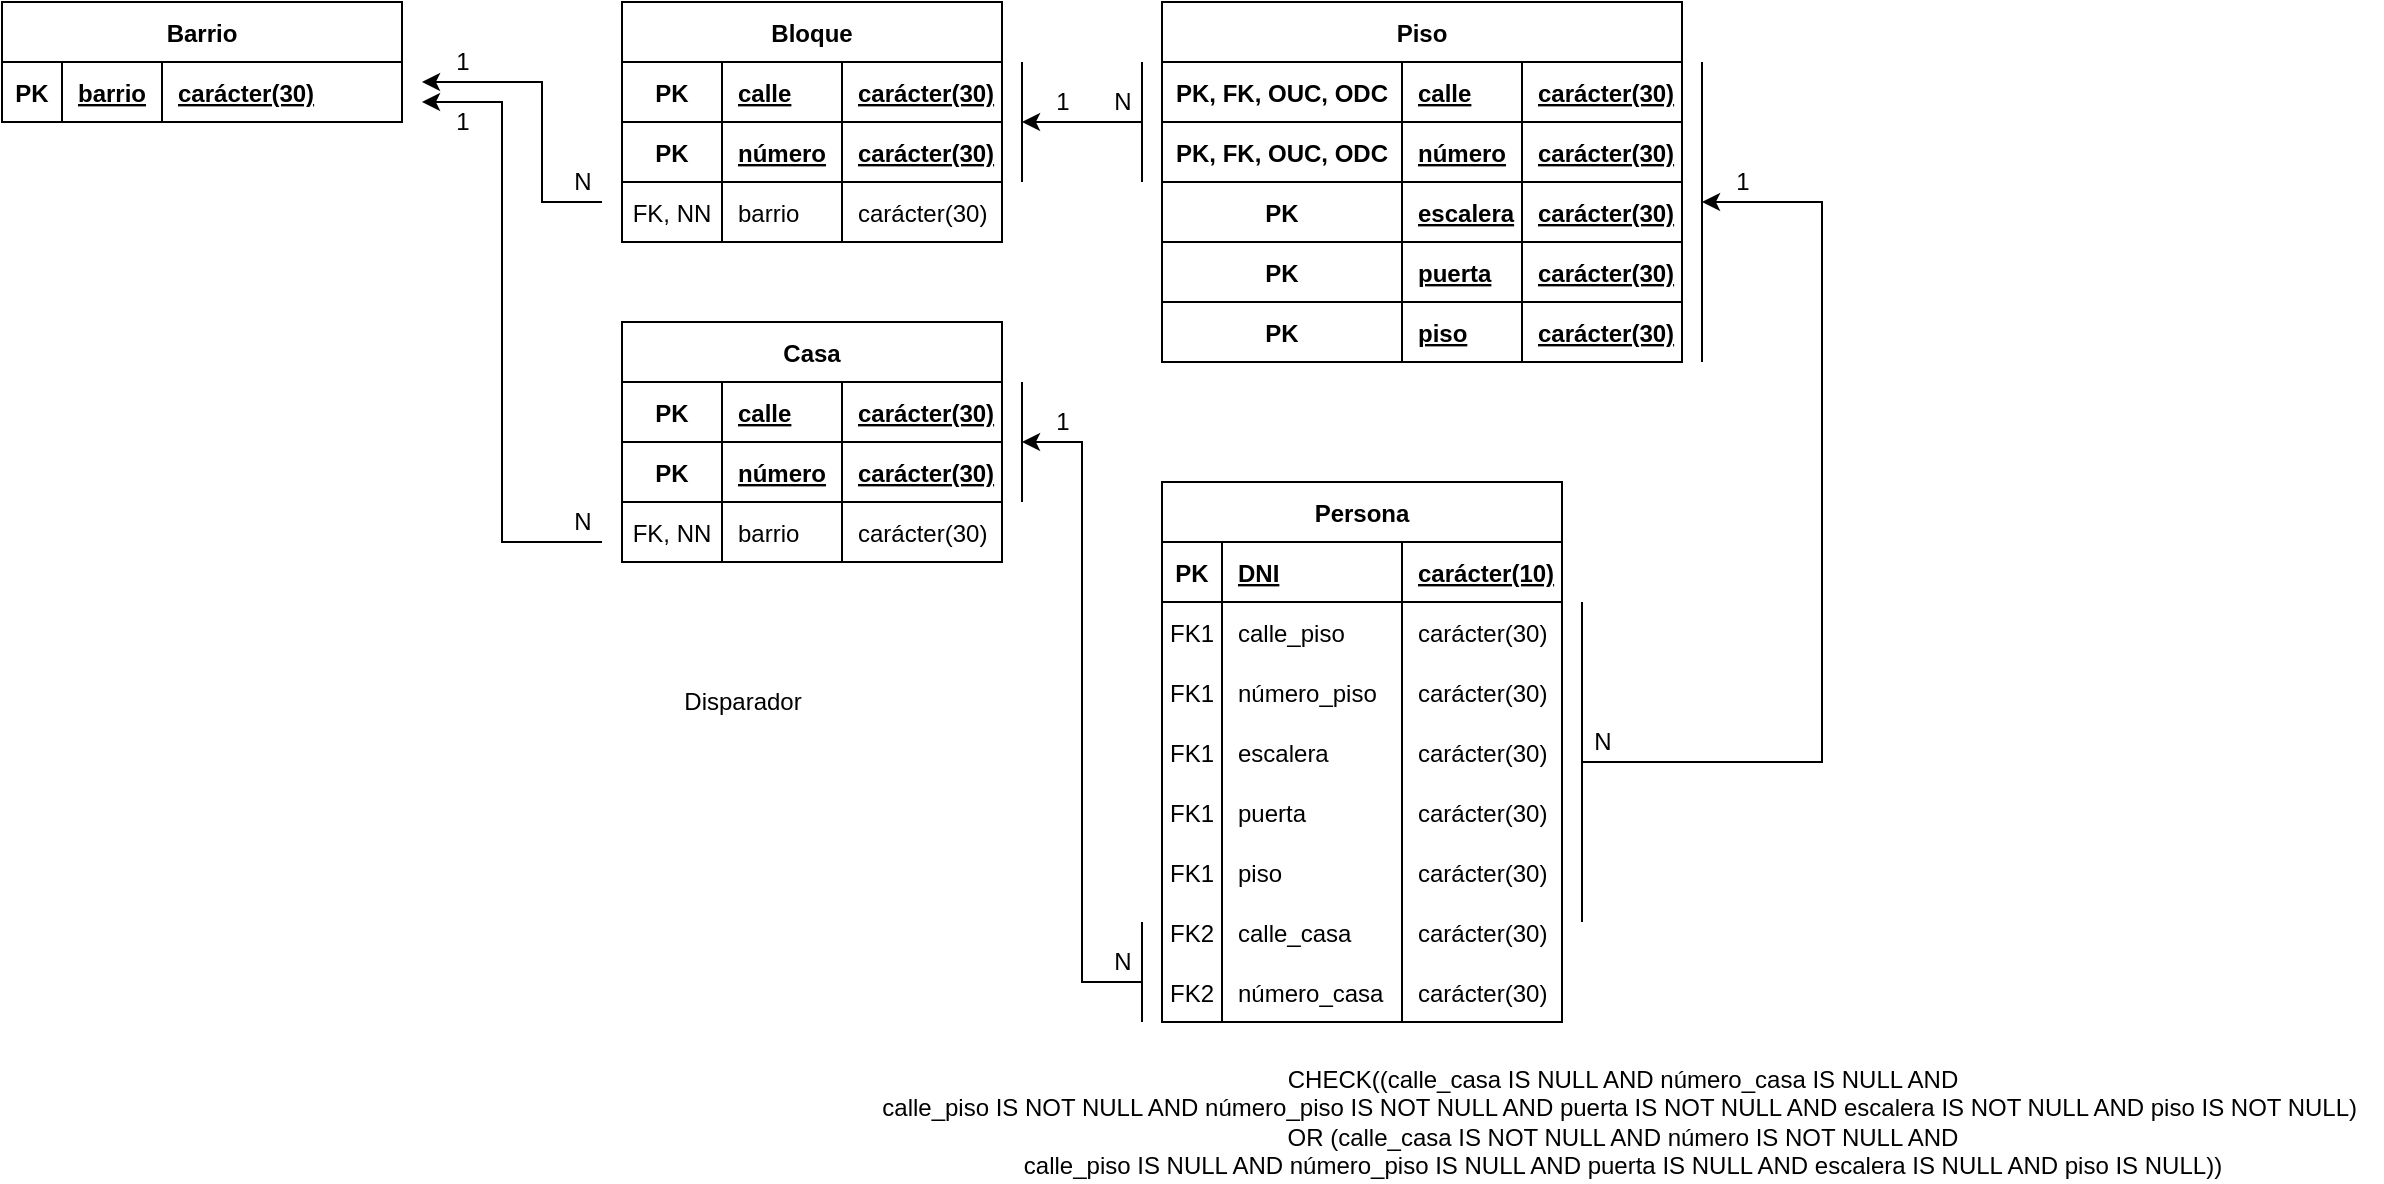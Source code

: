 <mxfile version="15.7.4" type="google"><diagram id="x3BRVm94ArYAd-JnBw7V" name="Page-1"><mxGraphModel dx="1447" dy="803" grid="1" gridSize="10" guides="1" tooltips="1" connect="1" arrows="1" fold="1" page="1" pageScale="1" pageWidth="827" pageHeight="1169" math="0" shadow="0"><root><mxCell id="0"/><mxCell id="1" parent="0"/><mxCell id="xvV8wkiLdAGWlnzA7kbM-1" value="Barrio" style="shape=table;startSize=30;container=1;collapsible=1;childLayout=tableLayout;fixedRows=1;rowLines=0;fontStyle=1;align=center;resizeLast=1;" vertex="1" parent="1"><mxGeometry x="50" y="60" width="200" height="60" as="geometry"/></mxCell><mxCell id="xvV8wkiLdAGWlnzA7kbM-2" value="" style="shape=partialRectangle;collapsible=0;dropTarget=0;pointerEvents=0;fillColor=none;top=0;left=0;bottom=1;right=0;points=[[0,0.5],[1,0.5]];portConstraint=eastwest;" vertex="1" parent="xvV8wkiLdAGWlnzA7kbM-1"><mxGeometry y="30" width="200" height="30" as="geometry"/></mxCell><mxCell id="xvV8wkiLdAGWlnzA7kbM-3" value="PK" style="shape=partialRectangle;connectable=0;fillColor=none;top=0;left=0;bottom=0;right=0;fontStyle=1;overflow=hidden;" vertex="1" parent="xvV8wkiLdAGWlnzA7kbM-2"><mxGeometry width="30" height="30" as="geometry"><mxRectangle width="30" height="30" as="alternateBounds"/></mxGeometry></mxCell><mxCell id="xvV8wkiLdAGWlnzA7kbM-4" value="barrio" style="shape=partialRectangle;connectable=0;fillColor=none;top=0;left=0;bottom=0;right=0;align=left;spacingLeft=6;fontStyle=5;overflow=hidden;" vertex="1" parent="xvV8wkiLdAGWlnzA7kbM-2"><mxGeometry x="30" width="50" height="30" as="geometry"><mxRectangle width="50" height="30" as="alternateBounds"/></mxGeometry></mxCell><mxCell id="xvV8wkiLdAGWlnzA7kbM-14" value="carácter(30)" style="shape=partialRectangle;connectable=0;fillColor=none;top=0;left=0;bottom=0;right=0;align=left;spacingLeft=6;fontStyle=5;overflow=hidden;" vertex="1" parent="xvV8wkiLdAGWlnzA7kbM-2"><mxGeometry x="80" width="120" height="30" as="geometry"><mxRectangle width="120" height="30" as="alternateBounds"/></mxGeometry></mxCell><mxCell id="xvV8wkiLdAGWlnzA7kbM-15" value="Bloque" style="shape=table;startSize=30;container=1;collapsible=1;childLayout=tableLayout;fixedRows=1;rowLines=0;fontStyle=1;align=center;resizeLast=1;" vertex="1" parent="1"><mxGeometry x="360" y="60" width="190" height="120" as="geometry"/></mxCell><mxCell id="xvV8wkiLdAGWlnzA7kbM-16" value="" style="shape=partialRectangle;collapsible=0;dropTarget=0;pointerEvents=0;fillColor=none;top=0;left=0;bottom=1;right=0;points=[[0,0.5],[1,0.5]];portConstraint=eastwest;" vertex="1" parent="xvV8wkiLdAGWlnzA7kbM-15"><mxGeometry y="30" width="190" height="30" as="geometry"/></mxCell><mxCell id="xvV8wkiLdAGWlnzA7kbM-17" value="PK" style="shape=partialRectangle;connectable=0;fillColor=none;top=0;left=0;bottom=0;right=0;fontStyle=1;overflow=hidden;" vertex="1" parent="xvV8wkiLdAGWlnzA7kbM-16"><mxGeometry width="50" height="30" as="geometry"><mxRectangle width="50" height="30" as="alternateBounds"/></mxGeometry></mxCell><mxCell id="xvV8wkiLdAGWlnzA7kbM-18" value="calle" style="shape=partialRectangle;connectable=0;fillColor=none;top=0;left=0;bottom=0;right=0;align=left;spacingLeft=6;fontStyle=5;overflow=hidden;" vertex="1" parent="xvV8wkiLdAGWlnzA7kbM-16"><mxGeometry x="50" width="60" height="30" as="geometry"><mxRectangle width="60" height="30" as="alternateBounds"/></mxGeometry></mxCell><mxCell id="xvV8wkiLdAGWlnzA7kbM-28" value="carácter(30)" style="shape=partialRectangle;connectable=0;fillColor=none;top=0;left=0;bottom=0;right=0;align=left;spacingLeft=6;fontStyle=5;overflow=hidden;" vertex="1" parent="xvV8wkiLdAGWlnzA7kbM-16"><mxGeometry x="110" width="80" height="30" as="geometry"><mxRectangle width="80" height="30" as="alternateBounds"/></mxGeometry></mxCell><mxCell id="xvV8wkiLdAGWlnzA7kbM-32" value="" style="shape=partialRectangle;collapsible=0;dropTarget=0;pointerEvents=0;fillColor=none;top=0;left=0;bottom=1;right=0;points=[[0,0.5],[1,0.5]];portConstraint=eastwest;" vertex="1" parent="xvV8wkiLdAGWlnzA7kbM-15"><mxGeometry y="60" width="190" height="30" as="geometry"/></mxCell><mxCell id="xvV8wkiLdAGWlnzA7kbM-33" value="PK" style="shape=partialRectangle;connectable=0;fillColor=none;top=0;left=0;bottom=0;right=0;fontStyle=1;overflow=hidden;" vertex="1" parent="xvV8wkiLdAGWlnzA7kbM-32"><mxGeometry width="50" height="30" as="geometry"><mxRectangle width="50" height="30" as="alternateBounds"/></mxGeometry></mxCell><mxCell id="xvV8wkiLdAGWlnzA7kbM-34" value="número" style="shape=partialRectangle;connectable=0;fillColor=none;top=0;left=0;bottom=0;right=0;align=left;spacingLeft=6;fontStyle=5;overflow=hidden;" vertex="1" parent="xvV8wkiLdAGWlnzA7kbM-32"><mxGeometry x="50" width="60" height="30" as="geometry"><mxRectangle width="60" height="30" as="alternateBounds"/></mxGeometry></mxCell><mxCell id="xvV8wkiLdAGWlnzA7kbM-35" value="carácter(30)" style="shape=partialRectangle;connectable=0;fillColor=none;top=0;left=0;bottom=0;right=0;align=left;spacingLeft=6;fontStyle=5;overflow=hidden;" vertex="1" parent="xvV8wkiLdAGWlnzA7kbM-32"><mxGeometry x="110" width="80" height="30" as="geometry"><mxRectangle width="80" height="30" as="alternateBounds"/></mxGeometry></mxCell><mxCell id="xvV8wkiLdAGWlnzA7kbM-19" value="" style="shape=partialRectangle;collapsible=0;dropTarget=0;pointerEvents=0;fillColor=none;top=0;left=0;bottom=0;right=0;points=[[0,0.5],[1,0.5]];portConstraint=eastwest;" vertex="1" parent="xvV8wkiLdAGWlnzA7kbM-15"><mxGeometry y="90" width="190" height="30" as="geometry"/></mxCell><mxCell id="xvV8wkiLdAGWlnzA7kbM-20" value="FK, NN" style="shape=partialRectangle;connectable=0;fillColor=none;top=0;left=0;bottom=0;right=0;editable=1;overflow=hidden;" vertex="1" parent="xvV8wkiLdAGWlnzA7kbM-19"><mxGeometry width="50" height="30" as="geometry"><mxRectangle width="50" height="30" as="alternateBounds"/></mxGeometry></mxCell><mxCell id="xvV8wkiLdAGWlnzA7kbM-21" value="barrio" style="shape=partialRectangle;connectable=0;fillColor=none;top=0;left=0;bottom=0;right=0;align=left;spacingLeft=6;overflow=hidden;" vertex="1" parent="xvV8wkiLdAGWlnzA7kbM-19"><mxGeometry x="50" width="60" height="30" as="geometry"><mxRectangle width="60" height="30" as="alternateBounds"/></mxGeometry></mxCell><mxCell id="xvV8wkiLdAGWlnzA7kbM-29" value="carácter(30)" style="shape=partialRectangle;connectable=0;fillColor=none;top=0;left=0;bottom=0;right=0;align=left;spacingLeft=6;overflow=hidden;" vertex="1" parent="xvV8wkiLdAGWlnzA7kbM-19"><mxGeometry x="110" width="80" height="30" as="geometry"><mxRectangle width="80" height="30" as="alternateBounds"/></mxGeometry></mxCell><mxCell id="xvV8wkiLdAGWlnzA7kbM-49" value="Casa" style="shape=table;startSize=30;container=1;collapsible=1;childLayout=tableLayout;fixedRows=1;rowLines=0;fontStyle=1;align=center;resizeLast=1;" vertex="1" parent="1"><mxGeometry x="360" y="220" width="190" height="120" as="geometry"/></mxCell><mxCell id="xvV8wkiLdAGWlnzA7kbM-50" value="" style="shape=partialRectangle;collapsible=0;dropTarget=0;pointerEvents=0;fillColor=none;top=0;left=0;bottom=1;right=0;points=[[0,0.5],[1,0.5]];portConstraint=eastwest;" vertex="1" parent="xvV8wkiLdAGWlnzA7kbM-49"><mxGeometry y="30" width="190" height="30" as="geometry"/></mxCell><mxCell id="xvV8wkiLdAGWlnzA7kbM-51" value="PK" style="shape=partialRectangle;connectable=0;fillColor=none;top=0;left=0;bottom=0;right=0;fontStyle=1;overflow=hidden;" vertex="1" parent="xvV8wkiLdAGWlnzA7kbM-50"><mxGeometry width="50" height="30" as="geometry"><mxRectangle width="50" height="30" as="alternateBounds"/></mxGeometry></mxCell><mxCell id="xvV8wkiLdAGWlnzA7kbM-52" value="calle" style="shape=partialRectangle;connectable=0;fillColor=none;top=0;left=0;bottom=0;right=0;align=left;spacingLeft=6;fontStyle=5;overflow=hidden;" vertex="1" parent="xvV8wkiLdAGWlnzA7kbM-50"><mxGeometry x="50" width="60" height="30" as="geometry"><mxRectangle width="60" height="30" as="alternateBounds"/></mxGeometry></mxCell><mxCell id="xvV8wkiLdAGWlnzA7kbM-53" value="carácter(30)" style="shape=partialRectangle;connectable=0;fillColor=none;top=0;left=0;bottom=0;right=0;align=left;spacingLeft=6;fontStyle=5;overflow=hidden;" vertex="1" parent="xvV8wkiLdAGWlnzA7kbM-50"><mxGeometry x="110" width="80" height="30" as="geometry"><mxRectangle width="80" height="30" as="alternateBounds"/></mxGeometry></mxCell><mxCell id="xvV8wkiLdAGWlnzA7kbM-54" value="" style="shape=partialRectangle;collapsible=0;dropTarget=0;pointerEvents=0;fillColor=none;top=0;left=0;bottom=1;right=0;points=[[0,0.5],[1,0.5]];portConstraint=eastwest;" vertex="1" parent="xvV8wkiLdAGWlnzA7kbM-49"><mxGeometry y="60" width="190" height="30" as="geometry"/></mxCell><mxCell id="xvV8wkiLdAGWlnzA7kbM-55" value="PK" style="shape=partialRectangle;connectable=0;fillColor=none;top=0;left=0;bottom=0;right=0;fontStyle=1;overflow=hidden;" vertex="1" parent="xvV8wkiLdAGWlnzA7kbM-54"><mxGeometry width="50" height="30" as="geometry"><mxRectangle width="50" height="30" as="alternateBounds"/></mxGeometry></mxCell><mxCell id="xvV8wkiLdAGWlnzA7kbM-56" value="número" style="shape=partialRectangle;connectable=0;fillColor=none;top=0;left=0;bottom=0;right=0;align=left;spacingLeft=6;fontStyle=5;overflow=hidden;" vertex="1" parent="xvV8wkiLdAGWlnzA7kbM-54"><mxGeometry x="50" width="60" height="30" as="geometry"><mxRectangle width="60" height="30" as="alternateBounds"/></mxGeometry></mxCell><mxCell id="xvV8wkiLdAGWlnzA7kbM-57" value="carácter(30)" style="shape=partialRectangle;connectable=0;fillColor=none;top=0;left=0;bottom=0;right=0;align=left;spacingLeft=6;fontStyle=5;overflow=hidden;" vertex="1" parent="xvV8wkiLdAGWlnzA7kbM-54"><mxGeometry x="110" width="80" height="30" as="geometry"><mxRectangle width="80" height="30" as="alternateBounds"/></mxGeometry></mxCell><mxCell id="xvV8wkiLdAGWlnzA7kbM-58" value="" style="shape=partialRectangle;collapsible=0;dropTarget=0;pointerEvents=0;fillColor=none;top=0;left=0;bottom=0;right=0;points=[[0,0.5],[1,0.5]];portConstraint=eastwest;" vertex="1" parent="xvV8wkiLdAGWlnzA7kbM-49"><mxGeometry y="90" width="190" height="30" as="geometry"/></mxCell><mxCell id="xvV8wkiLdAGWlnzA7kbM-59" value="FK, NN" style="shape=partialRectangle;connectable=0;fillColor=none;top=0;left=0;bottom=0;right=0;editable=1;overflow=hidden;" vertex="1" parent="xvV8wkiLdAGWlnzA7kbM-58"><mxGeometry width="50" height="30" as="geometry"><mxRectangle width="50" height="30" as="alternateBounds"/></mxGeometry></mxCell><mxCell id="xvV8wkiLdAGWlnzA7kbM-60" value="barrio" style="shape=partialRectangle;connectable=0;fillColor=none;top=0;left=0;bottom=0;right=0;align=left;spacingLeft=6;overflow=hidden;" vertex="1" parent="xvV8wkiLdAGWlnzA7kbM-58"><mxGeometry x="50" width="60" height="30" as="geometry"><mxRectangle width="60" height="30" as="alternateBounds"/></mxGeometry></mxCell><mxCell id="xvV8wkiLdAGWlnzA7kbM-61" value="carácter(30)" style="shape=partialRectangle;connectable=0;fillColor=none;top=0;left=0;bottom=0;right=0;align=left;spacingLeft=6;overflow=hidden;" vertex="1" parent="xvV8wkiLdAGWlnzA7kbM-58"><mxGeometry x="110" width="80" height="30" as="geometry"><mxRectangle width="80" height="30" as="alternateBounds"/></mxGeometry></mxCell><mxCell id="xvV8wkiLdAGWlnzA7kbM-70" value="" style="endArrow=classic;html=1;rounded=0;" edge="1" parent="1"><mxGeometry width="50" height="50" relative="1" as="geometry"><mxPoint x="350" y="160" as="sourcePoint"/><mxPoint x="260" y="100" as="targetPoint"/><Array as="points"><mxPoint x="320" y="160"/><mxPoint x="320" y="100"/></Array></mxGeometry></mxCell><mxCell id="xvV8wkiLdAGWlnzA7kbM-71" value="" style="endArrow=classic;html=1;rounded=0;" edge="1" parent="1"><mxGeometry width="50" height="50" relative="1" as="geometry"><mxPoint x="350" y="330" as="sourcePoint"/><mxPoint x="260" y="110" as="targetPoint"/><Array as="points"><mxPoint x="300" y="330"/><mxPoint x="300" y="110"/></Array></mxGeometry></mxCell><mxCell id="xvV8wkiLdAGWlnzA7kbM-72" value="N" style="text;html=1;align=center;verticalAlign=middle;resizable=0;points=[];autosize=1;strokeColor=none;fillColor=none;" vertex="1" parent="1"><mxGeometry x="330" y="140" width="20" height="20" as="geometry"/></mxCell><mxCell id="xvV8wkiLdAGWlnzA7kbM-73" value="1" style="text;html=1;align=center;verticalAlign=middle;resizable=0;points=[];autosize=1;strokeColor=none;fillColor=none;" vertex="1" parent="1"><mxGeometry x="270" y="80" width="20" height="20" as="geometry"/></mxCell><mxCell id="xvV8wkiLdAGWlnzA7kbM-74" value="1" style="text;html=1;align=center;verticalAlign=middle;resizable=0;points=[];autosize=1;strokeColor=none;fillColor=none;" vertex="1" parent="1"><mxGeometry x="270" y="110" width="20" height="20" as="geometry"/></mxCell><mxCell id="xvV8wkiLdAGWlnzA7kbM-75" value="N" style="text;html=1;align=center;verticalAlign=middle;resizable=0;points=[];autosize=1;strokeColor=none;fillColor=none;" vertex="1" parent="1"><mxGeometry x="330" y="310" width="20" height="20" as="geometry"/></mxCell><mxCell id="xvV8wkiLdAGWlnzA7kbM-76" value="Disparador" style="text;html=1;align=center;verticalAlign=middle;resizable=0;points=[];autosize=1;strokeColor=none;fillColor=none;" vertex="1" parent="1"><mxGeometry x="385" y="400" width="70" height="20" as="geometry"/></mxCell><mxCell id="xvV8wkiLdAGWlnzA7kbM-77" value="Piso" style="shape=table;startSize=30;container=1;collapsible=1;childLayout=tableLayout;fixedRows=1;rowLines=0;fontStyle=1;align=center;resizeLast=1;" vertex="1" parent="1"><mxGeometry x="630" y="60" width="260" height="180" as="geometry"/></mxCell><mxCell id="xvV8wkiLdAGWlnzA7kbM-78" value="" style="shape=partialRectangle;collapsible=0;dropTarget=0;pointerEvents=0;fillColor=none;top=0;left=0;bottom=1;right=0;points=[[0,0.5],[1,0.5]];portConstraint=eastwest;" vertex="1" parent="xvV8wkiLdAGWlnzA7kbM-77"><mxGeometry y="30" width="260" height="30" as="geometry"/></mxCell><mxCell id="xvV8wkiLdAGWlnzA7kbM-79" value="PK, FK, OUC, ODC" style="shape=partialRectangle;connectable=0;fillColor=none;top=0;left=0;bottom=0;right=0;fontStyle=1;overflow=hidden;" vertex="1" parent="xvV8wkiLdAGWlnzA7kbM-78"><mxGeometry width="120" height="30" as="geometry"><mxRectangle width="120" height="30" as="alternateBounds"/></mxGeometry></mxCell><mxCell id="xvV8wkiLdAGWlnzA7kbM-80" value="calle" style="shape=partialRectangle;connectable=0;fillColor=none;top=0;left=0;bottom=0;right=0;align=left;spacingLeft=6;fontStyle=5;overflow=hidden;" vertex="1" parent="xvV8wkiLdAGWlnzA7kbM-78"><mxGeometry x="120" width="60" height="30" as="geometry"><mxRectangle width="60" height="30" as="alternateBounds"/></mxGeometry></mxCell><mxCell id="xvV8wkiLdAGWlnzA7kbM-90" value="carácter(30)" style="shape=partialRectangle;connectable=0;fillColor=none;top=0;left=0;bottom=0;right=0;align=left;spacingLeft=6;fontStyle=5;overflow=hidden;" vertex="1" parent="xvV8wkiLdAGWlnzA7kbM-78"><mxGeometry x="180" width="80" height="30" as="geometry"><mxRectangle width="80" height="30" as="alternateBounds"/></mxGeometry></mxCell><mxCell id="xvV8wkiLdAGWlnzA7kbM-95" value="" style="shape=partialRectangle;collapsible=0;dropTarget=0;pointerEvents=0;fillColor=none;top=0;left=0;bottom=1;right=0;points=[[0,0.5],[1,0.5]];portConstraint=eastwest;" vertex="1" parent="xvV8wkiLdAGWlnzA7kbM-77"><mxGeometry y="60" width="260" height="30" as="geometry"/></mxCell><mxCell id="xvV8wkiLdAGWlnzA7kbM-96" value="PK, FK, OUC, ODC" style="shape=partialRectangle;connectable=0;fillColor=none;top=0;left=0;bottom=0;right=0;fontStyle=1;overflow=hidden;" vertex="1" parent="xvV8wkiLdAGWlnzA7kbM-95"><mxGeometry width="120" height="30" as="geometry"><mxRectangle width="120" height="30" as="alternateBounds"/></mxGeometry></mxCell><mxCell id="xvV8wkiLdAGWlnzA7kbM-97" value="número" style="shape=partialRectangle;connectable=0;fillColor=none;top=0;left=0;bottom=0;right=0;align=left;spacingLeft=6;fontStyle=5;overflow=hidden;" vertex="1" parent="xvV8wkiLdAGWlnzA7kbM-95"><mxGeometry x="120" width="60" height="30" as="geometry"><mxRectangle width="60" height="30" as="alternateBounds"/></mxGeometry></mxCell><mxCell id="xvV8wkiLdAGWlnzA7kbM-98" value="carácter(30)" style="shape=partialRectangle;connectable=0;fillColor=none;top=0;left=0;bottom=0;right=0;align=left;spacingLeft=6;fontStyle=5;overflow=hidden;" vertex="1" parent="xvV8wkiLdAGWlnzA7kbM-95"><mxGeometry x="180" width="80" height="30" as="geometry"><mxRectangle width="80" height="30" as="alternateBounds"/></mxGeometry></mxCell><mxCell id="xvV8wkiLdAGWlnzA7kbM-99" value="" style="shape=partialRectangle;collapsible=0;dropTarget=0;pointerEvents=0;fillColor=none;top=0;left=0;bottom=1;right=0;points=[[0,0.5],[1,0.5]];portConstraint=eastwest;" vertex="1" parent="xvV8wkiLdAGWlnzA7kbM-77"><mxGeometry y="90" width="260" height="30" as="geometry"/></mxCell><mxCell id="xvV8wkiLdAGWlnzA7kbM-100" value="PK" style="shape=partialRectangle;connectable=0;fillColor=none;top=0;left=0;bottom=0;right=0;fontStyle=1;overflow=hidden;" vertex="1" parent="xvV8wkiLdAGWlnzA7kbM-99"><mxGeometry width="120" height="30" as="geometry"><mxRectangle width="120" height="30" as="alternateBounds"/></mxGeometry></mxCell><mxCell id="xvV8wkiLdAGWlnzA7kbM-101" value="escalera" style="shape=partialRectangle;connectable=0;fillColor=none;top=0;left=0;bottom=0;right=0;align=left;spacingLeft=6;fontStyle=5;overflow=hidden;" vertex="1" parent="xvV8wkiLdAGWlnzA7kbM-99"><mxGeometry x="120" width="60" height="30" as="geometry"><mxRectangle width="60" height="30" as="alternateBounds"/></mxGeometry></mxCell><mxCell id="xvV8wkiLdAGWlnzA7kbM-102" value="carácter(30)" style="shape=partialRectangle;connectable=0;fillColor=none;top=0;left=0;bottom=0;right=0;align=left;spacingLeft=6;fontStyle=5;overflow=hidden;" vertex="1" parent="xvV8wkiLdAGWlnzA7kbM-99"><mxGeometry x="180" width="80" height="30" as="geometry"><mxRectangle width="80" height="30" as="alternateBounds"/></mxGeometry></mxCell><mxCell id="xvV8wkiLdAGWlnzA7kbM-103" value="" style="shape=partialRectangle;collapsible=0;dropTarget=0;pointerEvents=0;fillColor=none;top=0;left=0;bottom=1;right=0;points=[[0,0.5],[1,0.5]];portConstraint=eastwest;" vertex="1" parent="xvV8wkiLdAGWlnzA7kbM-77"><mxGeometry y="120" width="260" height="30" as="geometry"/></mxCell><mxCell id="xvV8wkiLdAGWlnzA7kbM-104" value="PK" style="shape=partialRectangle;connectable=0;fillColor=none;top=0;left=0;bottom=0;right=0;fontStyle=1;overflow=hidden;" vertex="1" parent="xvV8wkiLdAGWlnzA7kbM-103"><mxGeometry width="120" height="30" as="geometry"><mxRectangle width="120" height="30" as="alternateBounds"/></mxGeometry></mxCell><mxCell id="xvV8wkiLdAGWlnzA7kbM-105" value="puerta" style="shape=partialRectangle;connectable=0;fillColor=none;top=0;left=0;bottom=0;right=0;align=left;spacingLeft=6;fontStyle=5;overflow=hidden;" vertex="1" parent="xvV8wkiLdAGWlnzA7kbM-103"><mxGeometry x="120" width="60" height="30" as="geometry"><mxRectangle width="60" height="30" as="alternateBounds"/></mxGeometry></mxCell><mxCell id="xvV8wkiLdAGWlnzA7kbM-106" value="carácter(30)" style="shape=partialRectangle;connectable=0;fillColor=none;top=0;left=0;bottom=0;right=0;align=left;spacingLeft=6;fontStyle=5;overflow=hidden;" vertex="1" parent="xvV8wkiLdAGWlnzA7kbM-103"><mxGeometry x="180" width="80" height="30" as="geometry"><mxRectangle width="80" height="30" as="alternateBounds"/></mxGeometry></mxCell><mxCell id="xvV8wkiLdAGWlnzA7kbM-111" value="" style="shape=partialRectangle;collapsible=0;dropTarget=0;pointerEvents=0;fillColor=none;top=0;left=0;bottom=1;right=0;points=[[0,0.5],[1,0.5]];portConstraint=eastwest;" vertex="1" parent="xvV8wkiLdAGWlnzA7kbM-77"><mxGeometry y="150" width="260" height="30" as="geometry"/></mxCell><mxCell id="xvV8wkiLdAGWlnzA7kbM-112" value="PK" style="shape=partialRectangle;connectable=0;fillColor=none;top=0;left=0;bottom=0;right=0;fontStyle=1;overflow=hidden;" vertex="1" parent="xvV8wkiLdAGWlnzA7kbM-111"><mxGeometry width="120" height="30" as="geometry"><mxRectangle width="120" height="30" as="alternateBounds"/></mxGeometry></mxCell><mxCell id="xvV8wkiLdAGWlnzA7kbM-113" value="piso" style="shape=partialRectangle;connectable=0;fillColor=none;top=0;left=0;bottom=0;right=0;align=left;spacingLeft=6;fontStyle=5;overflow=hidden;" vertex="1" parent="xvV8wkiLdAGWlnzA7kbM-111"><mxGeometry x="120" width="60" height="30" as="geometry"><mxRectangle width="60" height="30" as="alternateBounds"/></mxGeometry></mxCell><mxCell id="xvV8wkiLdAGWlnzA7kbM-114" value="carácter(30)" style="shape=partialRectangle;connectable=0;fillColor=none;top=0;left=0;bottom=0;right=0;align=left;spacingLeft=6;fontStyle=5;overflow=hidden;" vertex="1" parent="xvV8wkiLdAGWlnzA7kbM-111"><mxGeometry x="180" width="80" height="30" as="geometry"><mxRectangle width="80" height="30" as="alternateBounds"/></mxGeometry></mxCell><mxCell id="xvV8wkiLdAGWlnzA7kbM-115" value="" style="endArrow=classic;html=1;rounded=0;" edge="1" parent="1"><mxGeometry width="50" height="50" relative="1" as="geometry"><mxPoint x="620" y="120" as="sourcePoint"/><mxPoint x="560" y="120" as="targetPoint"/></mxGeometry></mxCell><mxCell id="xvV8wkiLdAGWlnzA7kbM-117" value="" style="endArrow=none;html=1;rounded=0;" edge="1" parent="1" source="xvV8wkiLdAGWlnzA7kbM-111"><mxGeometry width="50" height="50" relative="1" as="geometry"><mxPoint x="720" y="260" as="sourcePoint"/><mxPoint x="770" y="210" as="targetPoint"/></mxGeometry></mxCell><mxCell id="xvV8wkiLdAGWlnzA7kbM-118" value="" style="endArrow=none;html=1;rounded=0;" edge="1" parent="1"><mxGeometry width="50" height="50" relative="1" as="geometry"><mxPoint x="560" y="150" as="sourcePoint"/><mxPoint x="560" y="90" as="targetPoint"/></mxGeometry></mxCell><mxCell id="xvV8wkiLdAGWlnzA7kbM-119" value="" style="endArrow=none;html=1;rounded=0;" edge="1" parent="1"><mxGeometry width="50" height="50" relative="1" as="geometry"><mxPoint x="620" y="150" as="sourcePoint"/><mxPoint x="620" y="90" as="targetPoint"/></mxGeometry></mxCell><mxCell id="xvV8wkiLdAGWlnzA7kbM-120" value="N" style="text;html=1;align=center;verticalAlign=middle;resizable=0;points=[];autosize=1;strokeColor=none;fillColor=none;" vertex="1" parent="1"><mxGeometry x="600" y="100" width="20" height="20" as="geometry"/></mxCell><mxCell id="xvV8wkiLdAGWlnzA7kbM-121" value="1" style="text;html=1;align=center;verticalAlign=middle;resizable=0;points=[];autosize=1;strokeColor=none;fillColor=none;" vertex="1" parent="1"><mxGeometry x="570" y="100" width="20" height="20" as="geometry"/></mxCell><mxCell id="xvV8wkiLdAGWlnzA7kbM-122" value="Persona" style="shape=table;startSize=30;container=1;collapsible=1;childLayout=tableLayout;fixedRows=1;rowLines=0;fontStyle=1;align=center;resizeLast=1;" vertex="1" parent="1"><mxGeometry x="630" y="300" width="200" height="270" as="geometry"/></mxCell><mxCell id="xvV8wkiLdAGWlnzA7kbM-123" value="" style="shape=partialRectangle;collapsible=0;dropTarget=0;pointerEvents=0;fillColor=none;top=0;left=0;bottom=1;right=0;points=[[0,0.5],[1,0.5]];portConstraint=eastwest;" vertex="1" parent="xvV8wkiLdAGWlnzA7kbM-122"><mxGeometry y="30" width="200" height="30" as="geometry"/></mxCell><mxCell id="xvV8wkiLdAGWlnzA7kbM-124" value="PK" style="shape=partialRectangle;connectable=0;fillColor=none;top=0;left=0;bottom=0;right=0;fontStyle=1;overflow=hidden;" vertex="1" parent="xvV8wkiLdAGWlnzA7kbM-123"><mxGeometry width="30" height="30" as="geometry"><mxRectangle width="30" height="30" as="alternateBounds"/></mxGeometry></mxCell><mxCell id="xvV8wkiLdAGWlnzA7kbM-125" value="DNI" style="shape=partialRectangle;connectable=0;fillColor=none;top=0;left=0;bottom=0;right=0;align=left;spacingLeft=6;fontStyle=5;overflow=hidden;" vertex="1" parent="xvV8wkiLdAGWlnzA7kbM-123"><mxGeometry x="30" width="90" height="30" as="geometry"><mxRectangle width="90" height="30" as="alternateBounds"/></mxGeometry></mxCell><mxCell id="xvV8wkiLdAGWlnzA7kbM-135" value="carácter(10)" style="shape=partialRectangle;connectable=0;fillColor=none;top=0;left=0;bottom=0;right=0;align=left;spacingLeft=6;fontStyle=5;overflow=hidden;" vertex="1" parent="xvV8wkiLdAGWlnzA7kbM-123"><mxGeometry x="120" width="80" height="30" as="geometry"><mxRectangle width="80" height="30" as="alternateBounds"/></mxGeometry></mxCell><mxCell id="xvV8wkiLdAGWlnzA7kbM-126" value="" style="shape=partialRectangle;collapsible=0;dropTarget=0;pointerEvents=0;fillColor=none;top=0;left=0;bottom=0;right=0;points=[[0,0.5],[1,0.5]];portConstraint=eastwest;" vertex="1" parent="xvV8wkiLdAGWlnzA7kbM-122"><mxGeometry y="60" width="200" height="30" as="geometry"/></mxCell><mxCell id="xvV8wkiLdAGWlnzA7kbM-127" value="FK1" style="shape=partialRectangle;connectable=0;fillColor=none;top=0;left=0;bottom=0;right=0;editable=1;overflow=hidden;" vertex="1" parent="xvV8wkiLdAGWlnzA7kbM-126"><mxGeometry width="30" height="30" as="geometry"><mxRectangle width="30" height="30" as="alternateBounds"/></mxGeometry></mxCell><mxCell id="xvV8wkiLdAGWlnzA7kbM-128" value="calle_piso" style="shape=partialRectangle;connectable=0;fillColor=none;top=0;left=0;bottom=0;right=0;align=left;spacingLeft=6;overflow=hidden;" vertex="1" parent="xvV8wkiLdAGWlnzA7kbM-126"><mxGeometry x="30" width="90" height="30" as="geometry"><mxRectangle width="90" height="30" as="alternateBounds"/></mxGeometry></mxCell><mxCell id="xvV8wkiLdAGWlnzA7kbM-136" value="carácter(30)" style="shape=partialRectangle;connectable=0;fillColor=none;top=0;left=0;bottom=0;right=0;align=left;spacingLeft=6;overflow=hidden;" vertex="1" parent="xvV8wkiLdAGWlnzA7kbM-126"><mxGeometry x="120" width="80" height="30" as="geometry"><mxRectangle width="80" height="30" as="alternateBounds"/></mxGeometry></mxCell><mxCell id="xvV8wkiLdAGWlnzA7kbM-129" value="" style="shape=partialRectangle;collapsible=0;dropTarget=0;pointerEvents=0;fillColor=none;top=0;left=0;bottom=0;right=0;points=[[0,0.5],[1,0.5]];portConstraint=eastwest;" vertex="1" parent="xvV8wkiLdAGWlnzA7kbM-122"><mxGeometry y="90" width="200" height="30" as="geometry"/></mxCell><mxCell id="xvV8wkiLdAGWlnzA7kbM-130" value="FK1" style="shape=partialRectangle;connectable=0;fillColor=none;top=0;left=0;bottom=0;right=0;editable=1;overflow=hidden;" vertex="1" parent="xvV8wkiLdAGWlnzA7kbM-129"><mxGeometry width="30" height="30" as="geometry"><mxRectangle width="30" height="30" as="alternateBounds"/></mxGeometry></mxCell><mxCell id="xvV8wkiLdAGWlnzA7kbM-131" value="número_piso" style="shape=partialRectangle;connectable=0;fillColor=none;top=0;left=0;bottom=0;right=0;align=left;spacingLeft=6;overflow=hidden;" vertex="1" parent="xvV8wkiLdAGWlnzA7kbM-129"><mxGeometry x="30" width="90" height="30" as="geometry"><mxRectangle width="90" height="30" as="alternateBounds"/></mxGeometry></mxCell><mxCell id="xvV8wkiLdAGWlnzA7kbM-137" value="carácter(30)" style="shape=partialRectangle;connectable=0;fillColor=none;top=0;left=0;bottom=0;right=0;align=left;spacingLeft=6;overflow=hidden;" vertex="1" parent="xvV8wkiLdAGWlnzA7kbM-129"><mxGeometry x="120" width="80" height="30" as="geometry"><mxRectangle width="80" height="30" as="alternateBounds"/></mxGeometry></mxCell><mxCell id="xvV8wkiLdAGWlnzA7kbM-132" value="" style="shape=partialRectangle;collapsible=0;dropTarget=0;pointerEvents=0;fillColor=none;top=0;left=0;bottom=0;right=0;points=[[0,0.5],[1,0.5]];portConstraint=eastwest;" vertex="1" parent="xvV8wkiLdAGWlnzA7kbM-122"><mxGeometry y="120" width="200" height="30" as="geometry"/></mxCell><mxCell id="xvV8wkiLdAGWlnzA7kbM-133" value="FK1" style="shape=partialRectangle;connectable=0;fillColor=none;top=0;left=0;bottom=0;right=0;editable=1;overflow=hidden;" vertex="1" parent="xvV8wkiLdAGWlnzA7kbM-132"><mxGeometry width="30" height="30" as="geometry"><mxRectangle width="30" height="30" as="alternateBounds"/></mxGeometry></mxCell><mxCell id="xvV8wkiLdAGWlnzA7kbM-134" value="escalera" style="shape=partialRectangle;connectable=0;fillColor=none;top=0;left=0;bottom=0;right=0;align=left;spacingLeft=6;overflow=hidden;" vertex="1" parent="xvV8wkiLdAGWlnzA7kbM-132"><mxGeometry x="30" width="90" height="30" as="geometry"><mxRectangle width="90" height="30" as="alternateBounds"/></mxGeometry></mxCell><mxCell id="xvV8wkiLdAGWlnzA7kbM-138" value="carácter(30)" style="shape=partialRectangle;connectable=0;fillColor=none;top=0;left=0;bottom=0;right=0;align=left;spacingLeft=6;overflow=hidden;" vertex="1" parent="xvV8wkiLdAGWlnzA7kbM-132"><mxGeometry x="120" width="80" height="30" as="geometry"><mxRectangle width="80" height="30" as="alternateBounds"/></mxGeometry></mxCell><mxCell id="xvV8wkiLdAGWlnzA7kbM-167" value="" style="shape=partialRectangle;collapsible=0;dropTarget=0;pointerEvents=0;fillColor=none;top=0;left=0;bottom=0;right=0;points=[[0,0.5],[1,0.5]];portConstraint=eastwest;" vertex="1" parent="xvV8wkiLdAGWlnzA7kbM-122"><mxGeometry y="150" width="200" height="30" as="geometry"/></mxCell><mxCell id="xvV8wkiLdAGWlnzA7kbM-168" value="FK1" style="shape=partialRectangle;connectable=0;fillColor=none;top=0;left=0;bottom=0;right=0;fontStyle=0;overflow=hidden;" vertex="1" parent="xvV8wkiLdAGWlnzA7kbM-167"><mxGeometry width="30" height="30" as="geometry"><mxRectangle width="30" height="30" as="alternateBounds"/></mxGeometry></mxCell><mxCell id="xvV8wkiLdAGWlnzA7kbM-169" value="puerta" style="shape=partialRectangle;connectable=0;fillColor=none;top=0;left=0;bottom=0;right=0;align=left;spacingLeft=6;fontStyle=0;overflow=hidden;" vertex="1" parent="xvV8wkiLdAGWlnzA7kbM-167"><mxGeometry x="30" width="90" height="30" as="geometry"><mxRectangle width="90" height="30" as="alternateBounds"/></mxGeometry></mxCell><mxCell id="xvV8wkiLdAGWlnzA7kbM-170" value="carácter(30)" style="shape=partialRectangle;connectable=0;fillColor=none;top=0;left=0;bottom=0;right=0;align=left;spacingLeft=6;fontStyle=0;overflow=hidden;" vertex="1" parent="xvV8wkiLdAGWlnzA7kbM-167"><mxGeometry x="120" width="80" height="30" as="geometry"><mxRectangle width="80" height="30" as="alternateBounds"/></mxGeometry></mxCell><mxCell id="xvV8wkiLdAGWlnzA7kbM-163" value="" style="shape=partialRectangle;collapsible=0;dropTarget=0;pointerEvents=0;fillColor=none;top=0;left=0;bottom=0;right=0;points=[[0,0.5],[1,0.5]];portConstraint=eastwest;" vertex="1" parent="xvV8wkiLdAGWlnzA7kbM-122"><mxGeometry y="180" width="200" height="30" as="geometry"/></mxCell><mxCell id="xvV8wkiLdAGWlnzA7kbM-164" value="FK1" style="shape=partialRectangle;connectable=0;fillColor=none;top=0;left=0;bottom=0;right=0;fontStyle=0;overflow=hidden;" vertex="1" parent="xvV8wkiLdAGWlnzA7kbM-163"><mxGeometry width="30" height="30" as="geometry"><mxRectangle width="30" height="30" as="alternateBounds"/></mxGeometry></mxCell><mxCell id="xvV8wkiLdAGWlnzA7kbM-165" value="piso" style="shape=partialRectangle;connectable=0;fillColor=none;top=0;left=0;bottom=0;right=0;align=left;spacingLeft=6;fontStyle=0;overflow=hidden;" vertex="1" parent="xvV8wkiLdAGWlnzA7kbM-163"><mxGeometry x="30" width="90" height="30" as="geometry"><mxRectangle width="90" height="30" as="alternateBounds"/></mxGeometry></mxCell><mxCell id="xvV8wkiLdAGWlnzA7kbM-166" value="carácter(30)" style="shape=partialRectangle;connectable=0;fillColor=none;top=0;left=0;bottom=0;right=0;align=left;spacingLeft=6;fontStyle=0;overflow=hidden;" vertex="1" parent="xvV8wkiLdAGWlnzA7kbM-163"><mxGeometry x="120" width="80" height="30" as="geometry"><mxRectangle width="80" height="30" as="alternateBounds"/></mxGeometry></mxCell><mxCell id="xvV8wkiLdAGWlnzA7kbM-159" value="" style="shape=partialRectangle;collapsible=0;dropTarget=0;pointerEvents=0;fillColor=none;top=0;left=0;bottom=0;right=0;points=[[0,0.5],[1,0.5]];portConstraint=eastwest;" vertex="1" parent="xvV8wkiLdAGWlnzA7kbM-122"><mxGeometry y="210" width="200" height="30" as="geometry"/></mxCell><mxCell id="xvV8wkiLdAGWlnzA7kbM-160" value="FK2" style="shape=partialRectangle;connectable=0;fillColor=none;top=0;left=0;bottom=0;right=0;fontStyle=0;overflow=hidden;" vertex="1" parent="xvV8wkiLdAGWlnzA7kbM-159"><mxGeometry width="30" height="30" as="geometry"><mxRectangle width="30" height="30" as="alternateBounds"/></mxGeometry></mxCell><mxCell id="xvV8wkiLdAGWlnzA7kbM-161" value="calle_casa" style="shape=partialRectangle;connectable=0;fillColor=none;top=0;left=0;bottom=0;right=0;align=left;spacingLeft=6;fontStyle=0;overflow=hidden;" vertex="1" parent="xvV8wkiLdAGWlnzA7kbM-159"><mxGeometry x="30" width="90" height="30" as="geometry"><mxRectangle width="90" height="30" as="alternateBounds"/></mxGeometry></mxCell><mxCell id="xvV8wkiLdAGWlnzA7kbM-162" value="carácter(30)" style="shape=partialRectangle;connectable=0;fillColor=none;top=0;left=0;bottom=0;right=0;align=left;spacingLeft=6;fontStyle=0;overflow=hidden;" vertex="1" parent="xvV8wkiLdAGWlnzA7kbM-159"><mxGeometry x="120" width="80" height="30" as="geometry"><mxRectangle width="80" height="30" as="alternateBounds"/></mxGeometry></mxCell><mxCell id="xvV8wkiLdAGWlnzA7kbM-155" value="" style="shape=partialRectangle;collapsible=0;dropTarget=0;pointerEvents=0;fillColor=none;top=0;left=0;bottom=0;right=0;points=[[0,0.5],[1,0.5]];portConstraint=eastwest;" vertex="1" parent="xvV8wkiLdAGWlnzA7kbM-122"><mxGeometry y="240" width="200" height="30" as="geometry"/></mxCell><mxCell id="xvV8wkiLdAGWlnzA7kbM-156" value="FK2" style="shape=partialRectangle;connectable=0;fillColor=none;top=0;left=0;bottom=0;right=0;fontStyle=0;overflow=hidden;" vertex="1" parent="xvV8wkiLdAGWlnzA7kbM-155"><mxGeometry width="30" height="30" as="geometry"><mxRectangle width="30" height="30" as="alternateBounds"/></mxGeometry></mxCell><mxCell id="xvV8wkiLdAGWlnzA7kbM-157" value="número_casa" style="shape=partialRectangle;connectable=0;fillColor=none;top=0;left=0;bottom=0;right=0;align=left;spacingLeft=6;fontStyle=0;overflow=hidden;" vertex="1" parent="xvV8wkiLdAGWlnzA7kbM-155"><mxGeometry x="30" width="90" height="30" as="geometry"><mxRectangle width="90" height="30" as="alternateBounds"/></mxGeometry></mxCell><mxCell id="xvV8wkiLdAGWlnzA7kbM-158" value="carácter(30)" style="shape=partialRectangle;connectable=0;fillColor=none;top=0;left=0;bottom=0;right=0;align=left;spacingLeft=6;fontStyle=0;overflow=hidden;" vertex="1" parent="xvV8wkiLdAGWlnzA7kbM-155"><mxGeometry x="120" width="80" height="30" as="geometry"><mxRectangle width="80" height="30" as="alternateBounds"/></mxGeometry></mxCell><mxCell id="xvV8wkiLdAGWlnzA7kbM-171" value="" style="endArrow=none;html=1;rounded=0;" edge="1" parent="1"><mxGeometry width="50" height="50" relative="1" as="geometry"><mxPoint x="620" y="570" as="sourcePoint"/><mxPoint x="620" y="520" as="targetPoint"/></mxGeometry></mxCell><mxCell id="xvV8wkiLdAGWlnzA7kbM-172" value="" style="endArrow=none;html=1;rounded=0;" edge="1" parent="1"><mxGeometry width="50" height="50" relative="1" as="geometry"><mxPoint x="560" y="310" as="sourcePoint"/><mxPoint x="560" y="250" as="targetPoint"/></mxGeometry></mxCell><mxCell id="xvV8wkiLdAGWlnzA7kbM-173" value="" style="endArrow=classic;html=1;rounded=0;" edge="1" parent="1"><mxGeometry width="50" height="50" relative="1" as="geometry"><mxPoint x="620" y="550" as="sourcePoint"/><mxPoint x="560" y="280" as="targetPoint"/><Array as="points"><mxPoint x="590" y="550"/><mxPoint x="590" y="280"/></Array></mxGeometry></mxCell><mxCell id="xvV8wkiLdAGWlnzA7kbM-174" value="1" style="text;html=1;align=center;verticalAlign=middle;resizable=0;points=[];autosize=1;strokeColor=none;fillColor=none;" vertex="1" parent="1"><mxGeometry x="570" y="260" width="20" height="20" as="geometry"/></mxCell><mxCell id="xvV8wkiLdAGWlnzA7kbM-176" value="N" style="text;html=1;align=center;verticalAlign=middle;resizable=0;points=[];autosize=1;strokeColor=none;fillColor=none;" vertex="1" parent="1"><mxGeometry x="600" y="530" width="20" height="20" as="geometry"/></mxCell><mxCell id="xvV8wkiLdAGWlnzA7kbM-177" value="" style="endArrow=none;html=1;rounded=0;" edge="1" parent="1"><mxGeometry width="50" height="50" relative="1" as="geometry"><mxPoint x="840" y="520" as="sourcePoint"/><mxPoint x="840" y="360" as="targetPoint"/></mxGeometry></mxCell><mxCell id="xvV8wkiLdAGWlnzA7kbM-178" value="" style="endArrow=none;html=1;rounded=0;" edge="1" parent="1"><mxGeometry width="50" height="50" relative="1" as="geometry"><mxPoint x="900" y="240.0" as="sourcePoint"/><mxPoint x="900" y="90" as="targetPoint"/></mxGeometry></mxCell><mxCell id="xvV8wkiLdAGWlnzA7kbM-179" value="" style="endArrow=classic;html=1;rounded=0;" edge="1" parent="1"><mxGeometry width="50" height="50" relative="1" as="geometry"><mxPoint x="840" y="440" as="sourcePoint"/><mxPoint x="900" y="160" as="targetPoint"/><Array as="points"><mxPoint x="960" y="440"/><mxPoint x="960" y="160"/></Array></mxGeometry></mxCell><mxCell id="xvV8wkiLdAGWlnzA7kbM-180" value="CHECK((calle_casa IS NULL AND número_casa IS NULL AND&lt;br&gt;calle_piso IS NOT NULL AND número_piso IS NOT NULL AND puerta IS NOT NULL AND escalera IS NOT NULL AND piso IS NOT NULL)&amp;nbsp;&lt;br&gt;OR (calle_casa IS NOT NULL AND número IS NOT NULL AND&lt;br&gt;calle_piso IS NULL AND número_piso IS NULL AND puerta IS NULL AND&amp;nbsp;escalera IS NULL AND&amp;nbsp;piso IS NULL))" style="text;html=1;align=center;verticalAlign=middle;resizable=0;points=[];autosize=1;strokeColor=none;fillColor=none;" vertex="1" parent="1"><mxGeometry x="480" y="590" width="760" height="60" as="geometry"/></mxCell><mxCell id="xvV8wkiLdAGWlnzA7kbM-181" value="1" style="text;html=1;align=center;verticalAlign=middle;resizable=0;points=[];autosize=1;strokeColor=none;fillColor=none;" vertex="1" parent="1"><mxGeometry x="910" y="140" width="20" height="20" as="geometry"/></mxCell><mxCell id="xvV8wkiLdAGWlnzA7kbM-182" value="N" style="text;html=1;align=center;verticalAlign=middle;resizable=0;points=[];autosize=1;strokeColor=none;fillColor=none;" vertex="1" parent="1"><mxGeometry x="840" y="420" width="20" height="20" as="geometry"/></mxCell></root></mxGraphModel></diagram></mxfile>